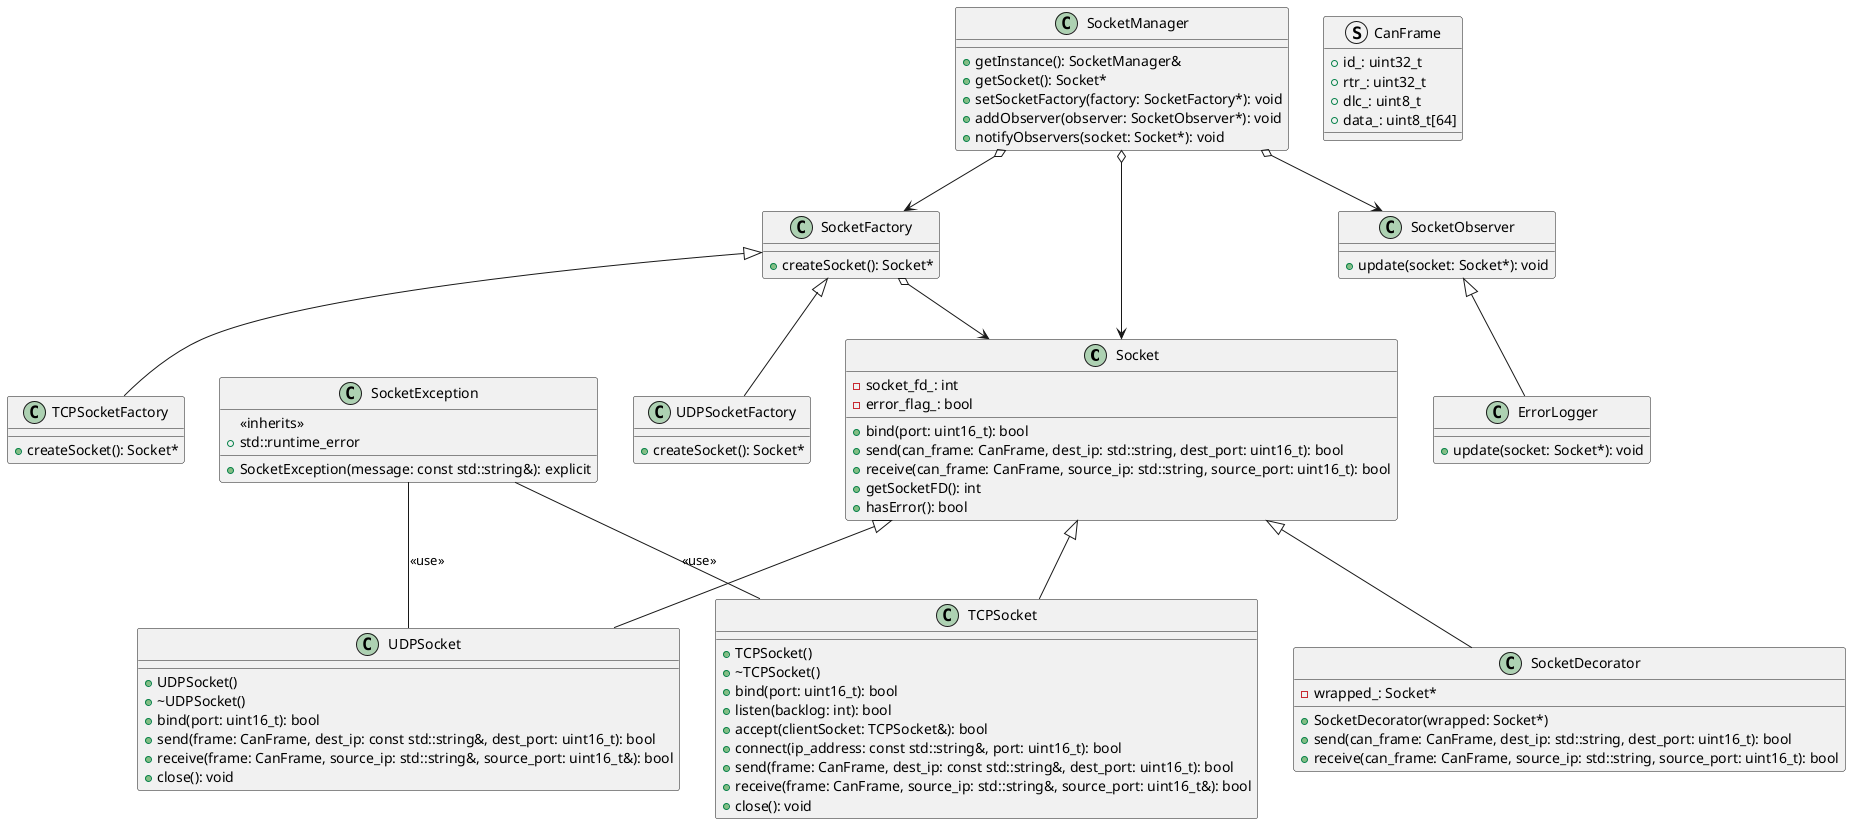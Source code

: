 @startuml Communication diagram

' --------------------------------------------------
' Element declaration
' --------------------------------------------------
class Socket {
    +bind(port: uint16_t): bool
    +send(can_frame: CanFrame, dest_ip: std::string, dest_port: uint16_t): bool
    +receive(can_frame: CanFrame, source_ip: std::string, source_port: uint16_t): bool
    +getSocketFD(): int
    +hasError(): bool
    -socket_fd_: int
    -error_flag_: bool
}

class SocketObserver {
    +update(socket: Socket*): void
}

class SocketException {
    +SocketException(message: const std::string&): explicit
    <<inherits>>
    +std::runtime_error
}

class ErrorLogger {
    +update(socket: Socket*): void
}

class UDPSocket {
    +UDPSocket()
    +~UDPSocket()
    +bind(port: uint16_t): bool
    +send(frame: CanFrame, dest_ip: const std::string&, dest_port: uint16_t): bool
    +receive(frame: CanFrame, source_ip: std::string&, source_port: uint16_t&): bool
    +close(): void
}

class TCPSocket {
    +TCPSocket()
    +~TCPSocket()
    +bind(port: uint16_t): bool
    +listen(backlog: int): bool
    +accept(clientSocket: TCPSocket&): bool
    +connect(ip_address: const std::string&, port: uint16_t): bool
    +send(frame: CanFrame, dest_ip: const std::string&, dest_port: uint16_t): bool
    +receive(frame: CanFrame, source_ip: std::string&, source_port: uint16_t&): bool
    +close(): void
}

class SocketFactory {
    +createSocket(): Socket*
}

class UDPSocketFactory {
    +createSocket(): Socket*
}

class TCPSocketFactory {
    +createSocket(): Socket*
}

class SocketManager {
    +getInstance(): SocketManager&
    +getSocket(): Socket*
    +setSocketFactory(factory: SocketFactory*): void
    +addObserver(observer: SocketObserver*): void
    +notifyObservers(socket: Socket*): void
}

class SocketDecorator {
    +SocketDecorator(wrapped: Socket*)
    +send(can_frame: CanFrame, dest_ip: std::string, dest_port: uint16_t): bool
    +receive(can_frame: CanFrame, source_ip: std::string, source_port: uint16_t): bool
    -wrapped_: Socket*
}

struct CanFrame {
    +id_: uint32_t
    +rtr_: uint32_t
    +dlc_: uint8_t
    +data_: uint8_t[64]
}

' --------------------------------------------------
' Relations between classes
' --------------------------------------------------
SocketObserver <|-- ErrorLogger

Socket <|-- TCPSocket
Socket <|-- UDPSocket
Socket <|-- SocketDecorator

SocketFactory <|-- UDPSocketFactory
SocketFactory <|-- TCPSocketFactory
SocketFactory o--> Socket

SocketManager o--> Socket
SocketManager o--> SocketFactory
SocketManager o--> SocketObserver

SocketException -- UDPSocket: <<use>>
SocketException -- TCPSocket: <<use>>

@enduml
